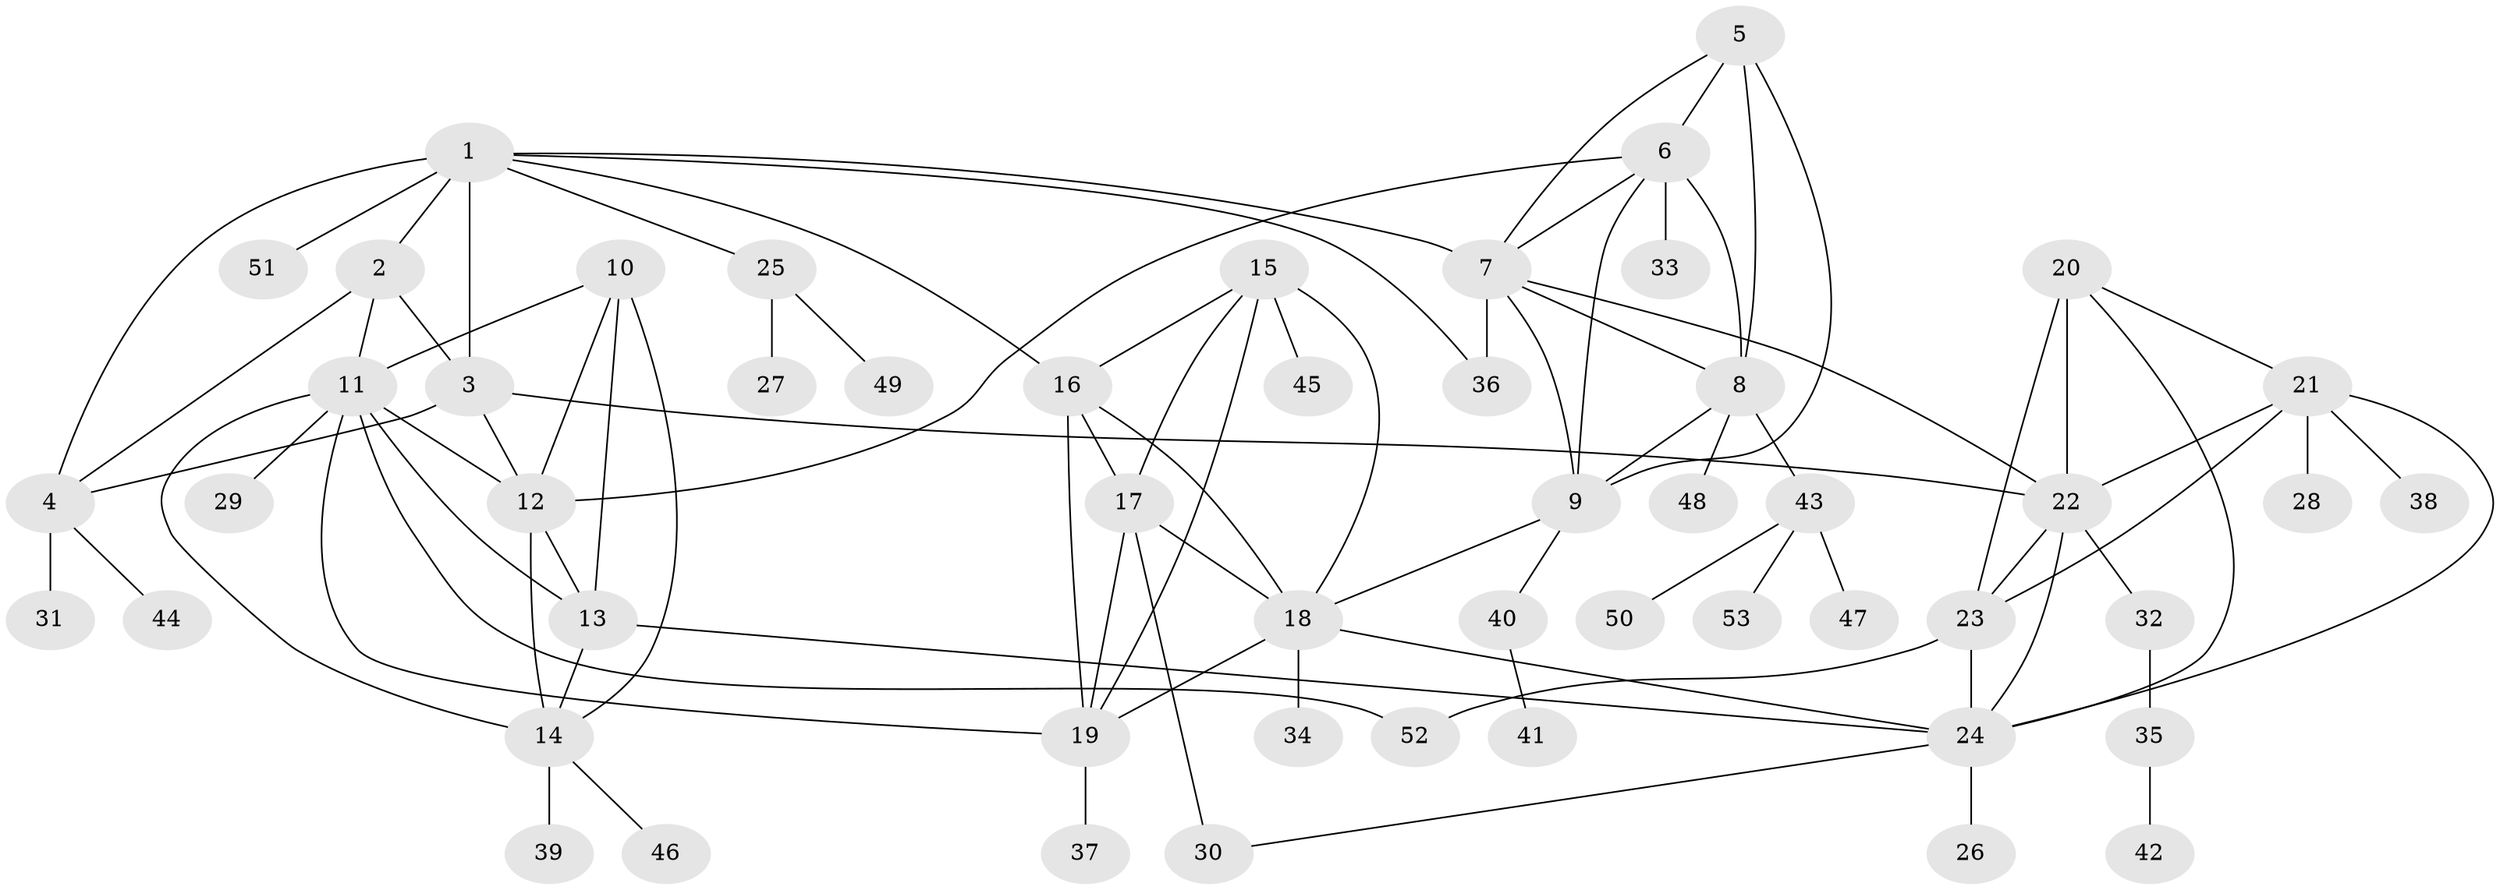 // original degree distribution, {7: 0.05660377358490566, 6: 0.03773584905660377, 11: 0.018867924528301886, 5: 0.02830188679245283, 8: 0.0660377358490566, 9: 0.02830188679245283, 4: 0.02830188679245283, 1: 0.6037735849056604, 2: 0.11320754716981132, 3: 0.018867924528301886}
// Generated by graph-tools (version 1.1) at 2025/37/03/09/25 02:37:38]
// undirected, 53 vertices, 89 edges
graph export_dot {
graph [start="1"]
  node [color=gray90,style=filled];
  1;
  2;
  3;
  4;
  5;
  6;
  7;
  8;
  9;
  10;
  11;
  12;
  13;
  14;
  15;
  16;
  17;
  18;
  19;
  20;
  21;
  22;
  23;
  24;
  25;
  26;
  27;
  28;
  29;
  30;
  31;
  32;
  33;
  34;
  35;
  36;
  37;
  38;
  39;
  40;
  41;
  42;
  43;
  44;
  45;
  46;
  47;
  48;
  49;
  50;
  51;
  52;
  53;
  1 -- 2 [weight=2.0];
  1 -- 3 [weight=2.0];
  1 -- 4 [weight=2.0];
  1 -- 7 [weight=1.0];
  1 -- 16 [weight=1.0];
  1 -- 25 [weight=1.0];
  1 -- 36 [weight=1.0];
  1 -- 51 [weight=1.0];
  2 -- 3 [weight=1.0];
  2 -- 4 [weight=1.0];
  2 -- 11 [weight=1.0];
  3 -- 4 [weight=1.0];
  3 -- 12 [weight=1.0];
  3 -- 22 [weight=1.0];
  4 -- 31 [weight=5.0];
  4 -- 44 [weight=1.0];
  5 -- 6 [weight=1.0];
  5 -- 7 [weight=1.0];
  5 -- 8 [weight=1.0];
  5 -- 9 [weight=1.0];
  6 -- 7 [weight=1.0];
  6 -- 8 [weight=1.0];
  6 -- 9 [weight=1.0];
  6 -- 12 [weight=1.0];
  6 -- 33 [weight=2.0];
  7 -- 8 [weight=1.0];
  7 -- 9 [weight=1.0];
  7 -- 22 [weight=1.0];
  7 -- 36 [weight=2.0];
  8 -- 9 [weight=1.0];
  8 -- 43 [weight=1.0];
  8 -- 48 [weight=1.0];
  9 -- 18 [weight=1.0];
  9 -- 40 [weight=1.0];
  10 -- 11 [weight=1.0];
  10 -- 12 [weight=1.0];
  10 -- 13 [weight=2.0];
  10 -- 14 [weight=1.0];
  11 -- 12 [weight=1.0];
  11 -- 13 [weight=2.0];
  11 -- 14 [weight=1.0];
  11 -- 19 [weight=1.0];
  11 -- 29 [weight=1.0];
  11 -- 52 [weight=1.0];
  12 -- 13 [weight=1.0];
  12 -- 14 [weight=1.0];
  13 -- 14 [weight=1.0];
  13 -- 24 [weight=1.0];
  14 -- 39 [weight=2.0];
  14 -- 46 [weight=1.0];
  15 -- 16 [weight=1.0];
  15 -- 17 [weight=1.0];
  15 -- 18 [weight=1.0];
  15 -- 19 [weight=1.0];
  15 -- 45 [weight=2.0];
  16 -- 17 [weight=1.0];
  16 -- 18 [weight=1.0];
  16 -- 19 [weight=1.0];
  17 -- 18 [weight=1.0];
  17 -- 19 [weight=1.0];
  17 -- 30 [weight=6.0];
  18 -- 19 [weight=1.0];
  18 -- 24 [weight=1.0];
  18 -- 34 [weight=2.0];
  19 -- 37 [weight=2.0];
  20 -- 21 [weight=1.0];
  20 -- 22 [weight=1.0];
  20 -- 23 [weight=2.0];
  20 -- 24 [weight=1.0];
  21 -- 22 [weight=1.0];
  21 -- 23 [weight=1.0];
  21 -- 24 [weight=1.0];
  21 -- 28 [weight=1.0];
  21 -- 38 [weight=2.0];
  22 -- 23 [weight=1.0];
  22 -- 24 [weight=1.0];
  22 -- 32 [weight=1.0];
  23 -- 24 [weight=1.0];
  23 -- 52 [weight=1.0];
  24 -- 26 [weight=1.0];
  24 -- 30 [weight=1.0];
  25 -- 27 [weight=1.0];
  25 -- 49 [weight=1.0];
  32 -- 35 [weight=1.0];
  35 -- 42 [weight=2.0];
  40 -- 41 [weight=1.0];
  43 -- 47 [weight=1.0];
  43 -- 50 [weight=1.0];
  43 -- 53 [weight=1.0];
}
